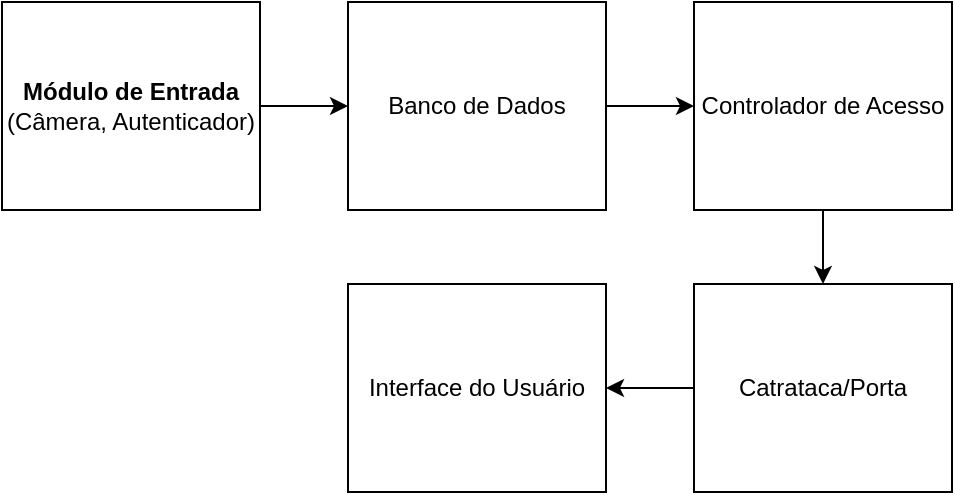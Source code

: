 <mxfile version="24.2.1" type="github">
  <diagram name="Page-1" id="IaB7p9G07RdtcvoD76Kl">
    <mxGraphModel dx="691" dy="1562" grid="0" gridSize="10" guides="1" tooltips="1" connect="1" arrows="1" fold="1" page="1" pageScale="1" pageWidth="850" pageHeight="1100" math="0" shadow="0">
      <root>
        <mxCell id="0" />
        <mxCell id="1" parent="0" />
        <mxCell id="KhLi116X54OpdkXT-Y02-1" value="" style="edgeStyle=orthogonalEdgeStyle;rounded=0;orthogonalLoop=1;jettySize=auto;html=1;" edge="1" parent="1" source="KhLi116X54OpdkXT-Y02-2" target="KhLi116X54OpdkXT-Y02-6">
          <mxGeometry relative="1" as="geometry" />
        </mxCell>
        <mxCell id="KhLi116X54OpdkXT-Y02-2" value="&lt;div&gt;Banco de Dados&lt;/div&gt;" style="rounded=0;whiteSpace=wrap;html=1;" vertex="1" parent="1">
          <mxGeometry x="263" y="-350" width="129" height="104" as="geometry" />
        </mxCell>
        <mxCell id="KhLi116X54OpdkXT-Y02-3" value="" style="edgeStyle=orthogonalEdgeStyle;rounded=0;orthogonalLoop=1;jettySize=auto;html=1;" edge="1" parent="1" source="KhLi116X54OpdkXT-Y02-4" target="KhLi116X54OpdkXT-Y02-2">
          <mxGeometry relative="1" as="geometry" />
        </mxCell>
        <mxCell id="KhLi116X54OpdkXT-Y02-4" value="&lt;div&gt;&lt;b&gt;Módulo de Entrada&lt;br&gt;&lt;/b&gt;&lt;/div&gt;&lt;div&gt;(Câmera, Autenticador)&lt;/div&gt;" style="rounded=0;whiteSpace=wrap;html=1;" vertex="1" parent="1">
          <mxGeometry x="90" y="-350" width="129" height="104" as="geometry" />
        </mxCell>
        <mxCell id="KhLi116X54OpdkXT-Y02-5" value="" style="edgeStyle=orthogonalEdgeStyle;rounded=0;orthogonalLoop=1;jettySize=auto;html=1;" edge="1" parent="1" source="KhLi116X54OpdkXT-Y02-6" target="KhLi116X54OpdkXT-Y02-8">
          <mxGeometry relative="1" as="geometry" />
        </mxCell>
        <mxCell id="KhLi116X54OpdkXT-Y02-6" value="&lt;div&gt;Controlador de Acesso&lt;/div&gt;" style="rounded=0;whiteSpace=wrap;html=1;" vertex="1" parent="1">
          <mxGeometry x="436" y="-350" width="129" height="104" as="geometry" />
        </mxCell>
        <mxCell id="KhLi116X54OpdkXT-Y02-7" value="" style="edgeStyle=orthogonalEdgeStyle;rounded=0;orthogonalLoop=1;jettySize=auto;html=1;" edge="1" parent="1" source="KhLi116X54OpdkXT-Y02-8" target="KhLi116X54OpdkXT-Y02-9">
          <mxGeometry relative="1" as="geometry" />
        </mxCell>
        <mxCell id="KhLi116X54OpdkXT-Y02-8" value="&lt;div&gt;Catrataca/Porta&lt;/div&gt;" style="rounded=0;whiteSpace=wrap;html=1;" vertex="1" parent="1">
          <mxGeometry x="436" y="-209" width="129" height="104" as="geometry" />
        </mxCell>
        <mxCell id="KhLi116X54OpdkXT-Y02-9" value="&lt;div&gt;Interface do Usuário&lt;/div&gt;" style="rounded=0;whiteSpace=wrap;html=1;" vertex="1" parent="1">
          <mxGeometry x="263" y="-209" width="129" height="104" as="geometry" />
        </mxCell>
      </root>
    </mxGraphModel>
  </diagram>
</mxfile>
